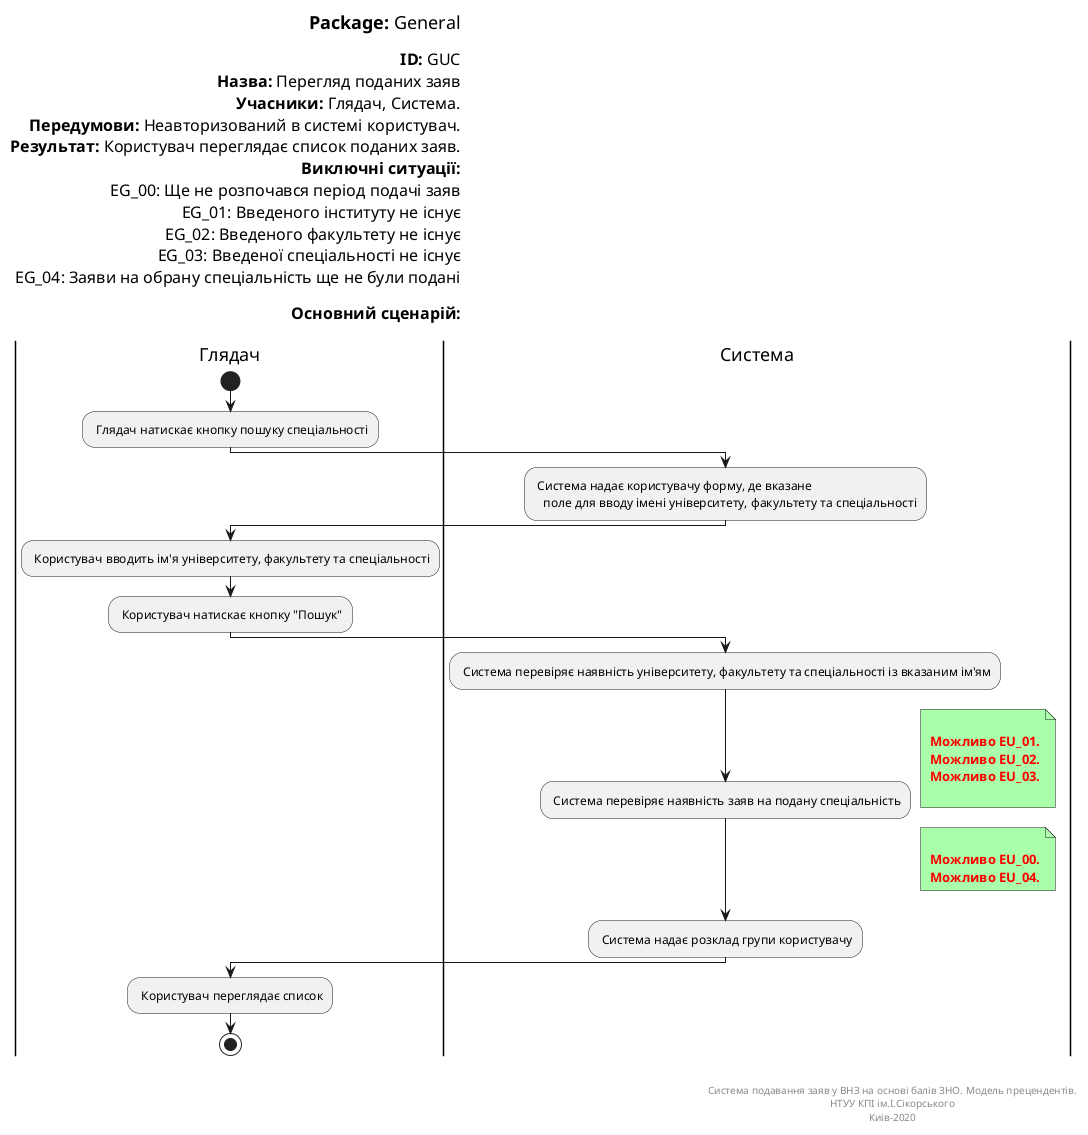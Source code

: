 
@startuml
left header
<font color=000 size=18><b>Package:</b> General

<font color=000 size=16><b>ID:</b> GUC
<font color=000 size=16><b>Назва:</b> Перегляд поданих заяв
<font color=000 size=16><b>Учасники:</b> Глядач, Система.
<font color=000 size=16><b>Передумови:</b> Неавторизований в системі користувач.
<font color=000 size=16><b>Результат:</b> Користувач переглядає список поданих заяв.
<font color=000 size=16><b>Виключні ситуації:</b>
<font color=000 size=16> EG_00: Ще не розпочався період подачі заяв
<font color=000 size=16> EG_01: Введеного інституту не існує
<font color=000 size=16> EG_02: Введеного факультету не існує
<font color=000 size=16> EG_03: Введеної спеціальності не існує
<font color=000 size=16> EG_04: Заяви на обрану спеціальність ще не були подані

<font color=000 size=16><b>Основний сценарій:</b>

end header

|Глядач|
start
: Глядач натискає кнопку пошуку спеціальності;

|Система|
: Система надає користувачу форму, де вказане
   поле для вводу імені університету, факультету та спеціальності;

|Глядач|
: Користувач вводить ім'я університету, факультету та спеціальності;   

: Користувач натискає кнопку "Пошук";

|Система|
: Система перевіряє наявність університету, факультету та спеціальності із вказаним ім'ям;
: Система перевіряє наявність заяв на подану спеціальність;

note right #aaffaa

<font color=red><b> Можливо EU_01.
<font color=red><b> Можливо EU_02.
<font color=red><b> Можливо EU_03.

end note

note right #aaffaa

<font color=red><b> Можливо EU_00.
<font color=red><b> Можливо EU_04.
end note


: Система надає розклад групи користувачу;

|Глядач|

: Користувач переглядає список;

stop;

right footer


Система подавання заяв у ВНЗ на основі балів ЗНО. Модель прецендентів.
НТУУ КПІ ім.І.Сікорського
Киів-2020
end footer
@enduml
